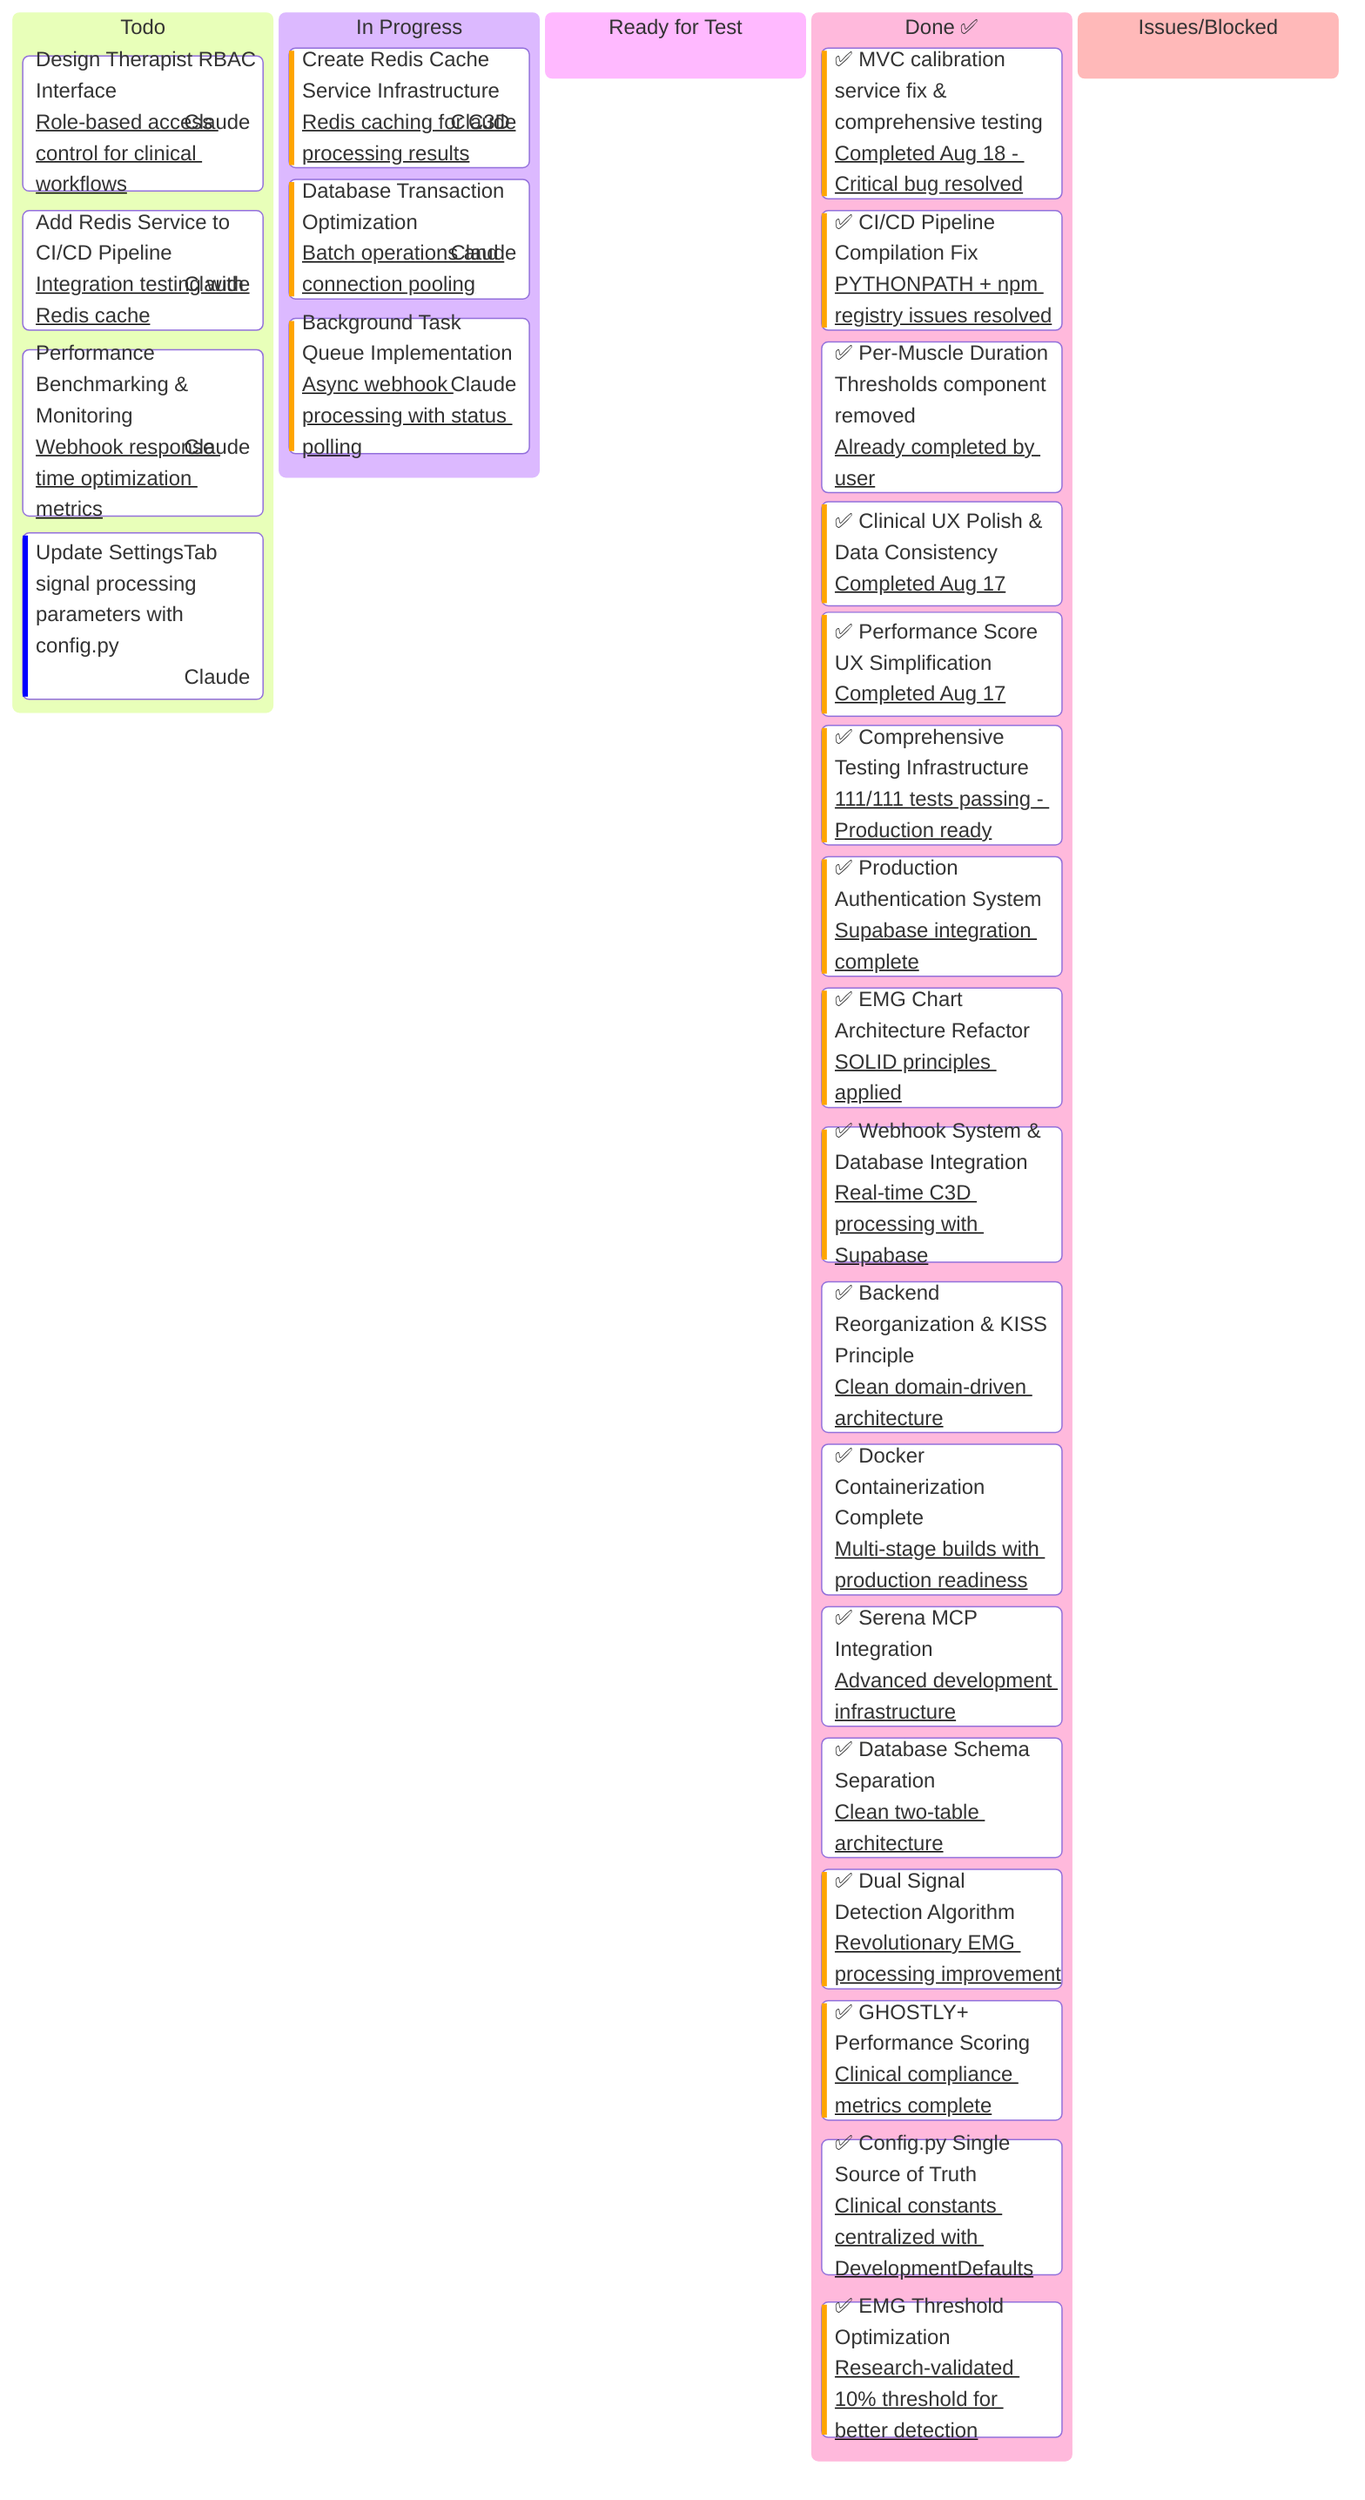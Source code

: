 ---
config:
  kanban:
    ticketBaseUrl: 'https://github.com/pwablo/emg-c3d-analyzer/issues/'
---
kanban
  Todo
    task5[Design Therapist RBAC Interface]@{ priority: 'Medium', assigned: 'Claude', ticket: 'Role-based access control for clinical workflows' }
    task7[Add Redis Service to CI/CD Pipeline]@{ priority: 'Medium', assigned: 'Claude', ticket: 'Integration testing with Redis cache' }
    task8[Performance Benchmarking & Monitoring]@{ priority: 'Medium', assigned: 'Claude', ticket: 'Webhook response time optimization metrics' }
    task4[Update SettingsTab signal processing parameters with config.py]@{ priority: 'Low', assigned: 'Claude' }
    
  In Progress
    task2a[Create Redis Cache Service Infrastructure]@{ priority: 'High', assigned: 'Claude', ticket: 'Redis caching for C3D processing results' }
    task2b[Database Transaction Optimization]@{ priority: 'High', assigned: 'Claude', ticket: 'Batch operations and connection pooling' }
    task2c[Background Task Queue Implementation]@{ priority: 'High', assigned: 'Claude', ticket: 'Async webhook processing with status polling' }
    
  Ready for Test
    
  Done ✅
    task1[✅ MVC calibration service fix & comprehensive testing]@{ priority: 'High', ticket: 'Completed Aug 18 - Critical bug resolved' }
    task6[✅ CI/CD Pipeline Compilation Fix]@{ priority: 'High', ticket: 'PYTHONPATH + npm registry issues resolved' }
    task3[✅ Per-Muscle Duration Thresholds component removed]@{ priority: 'Medium', ticket: 'Already completed by user' }
    id1[✅ Clinical UX Polish & Data Consistency]@{ priority: 'High', ticket: 'Completed Aug 17' }
    id2[✅ Performance Score UX Simplification]@{ priority: 'High', ticket: 'Completed Aug 17' }
    id3[✅ Comprehensive Testing Infrastructure]@{ priority: 'High', ticket: '111/111 tests passing - Production ready' }
    id4[✅ Production Authentication System]@{ priority: 'High', ticket: 'Supabase integration complete' }
    id5[✅ EMG Chart Architecture Refactor]@{ priority: 'High', ticket: 'SOLID principles applied' }
    id6[✅ Webhook System & Database Integration]@{ priority: 'High', ticket: 'Real-time C3D processing with Supabase' }
    id7[✅ Backend Reorganization & KISS Principle]@{ priority: 'Medium', ticket: 'Clean domain-driven architecture' }
    id8[✅ Docker Containerization Complete]@{ priority: 'Medium', ticket: 'Multi-stage builds with production readiness' }
    id9[✅ Serena MCP Integration]@{ priority: 'Medium', ticket: 'Advanced development infrastructure' }
    id10[✅ Database Schema Separation]@{ priority: 'Medium', ticket: 'Clean two-table architecture' }
    id11[✅ Dual Signal Detection Algorithm]@{ priority: 'High', ticket: 'Revolutionary EMG processing improvement' }
    id12[✅ GHOSTLY+ Performance Scoring]@{ priority: 'High', ticket: 'Clinical compliance metrics complete' }
    id13[✅ Config.py Single Source of Truth]@{ priority: 'Medium', ticket: 'Clinical constants centralized with DevelopmentDefaults' }
    id14[✅ EMG Threshold Optimization]@{ priority: 'High', ticket: 'Research-validated 10% threshold for better detection' }
    
  Issues/Blocked